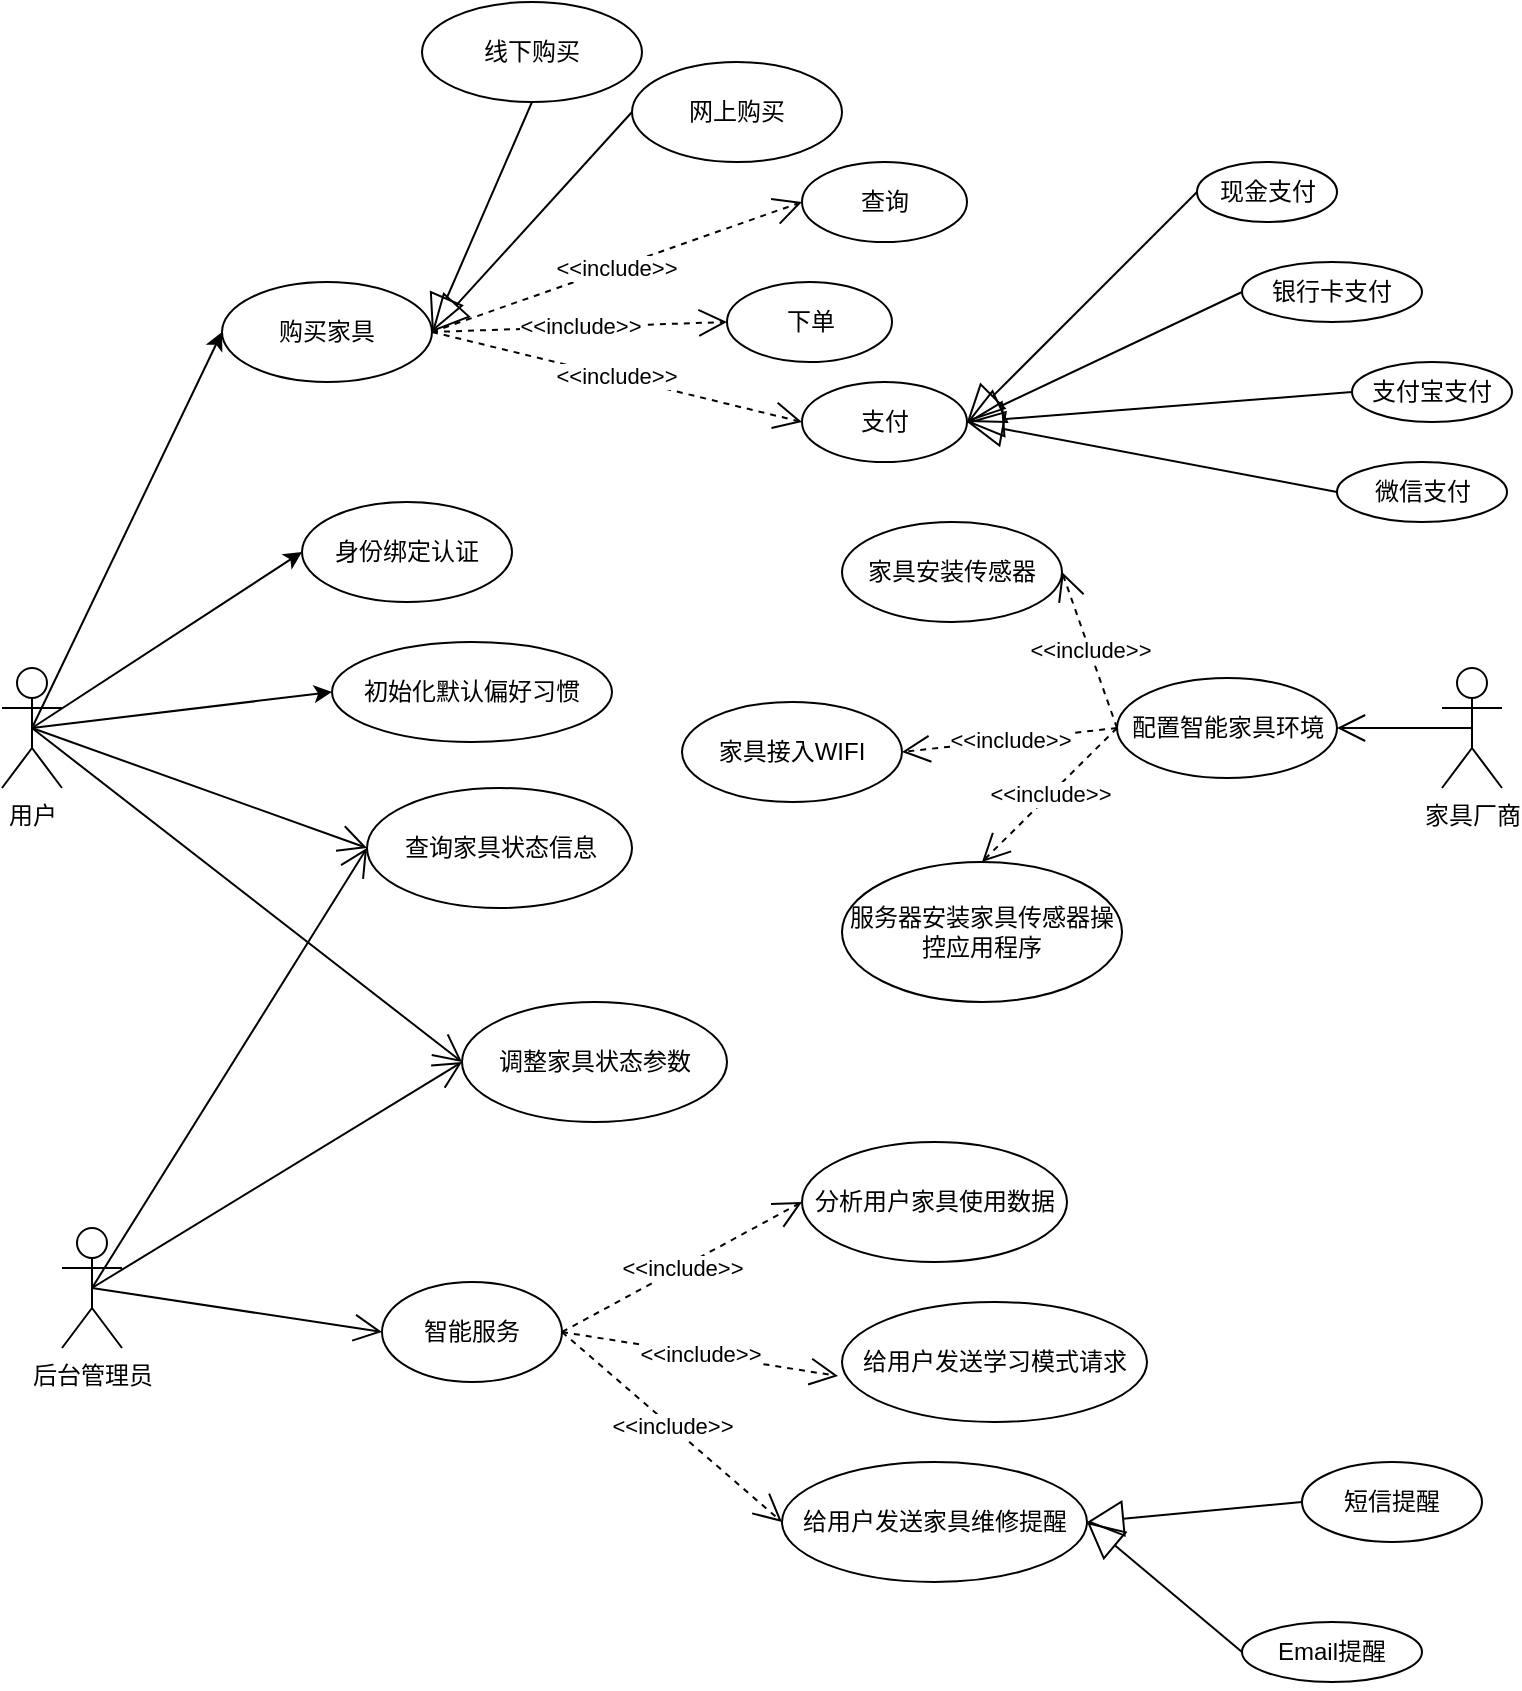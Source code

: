 <mxfile version="24.0.7" type="github">
  <diagram name="Page-1" id="0783ab3e-0a74-02c8-0abd-f7b4e66b4bec">
    <mxGraphModel dx="1293" dy="548" grid="1" gridSize="10" guides="1" tooltips="1" connect="1" arrows="1" fold="1" page="1" pageScale="1" pageWidth="850" pageHeight="1100" background="none" math="0" shadow="0">
      <root>
        <mxCell id="0" />
        <mxCell id="1" parent="0" />
        <mxCell id="xaB9GiJI3lMty1Uy9sra-12" value="用户" style="shape=umlActor;verticalLabelPosition=bottom;verticalAlign=top;html=1;outlineConnect=0;" parent="1" vertex="1">
          <mxGeometry x="50" y="363" width="30" height="60" as="geometry" />
        </mxCell>
        <mxCell id="xaB9GiJI3lMty1Uy9sra-19" value="" style="endArrow=classic;html=1;rounded=0;entryX=0;entryY=0.5;entryDx=0;entryDy=0;exitX=0.5;exitY=0.5;exitDx=0;exitDy=0;exitPerimeter=0;" parent="1" source="xaB9GiJI3lMty1Uy9sra-12" target="xaB9GiJI3lMty1Uy9sra-36" edge="1">
          <mxGeometry width="50" height="50" relative="1" as="geometry">
            <mxPoint x="300" y="423" as="sourcePoint" />
            <mxPoint x="240.0" y="343" as="targetPoint" />
          </mxGeometry>
        </mxCell>
        <mxCell id="xaB9GiJI3lMty1Uy9sra-25" value="" style="endArrow=classic;html=1;rounded=0;entryX=0;entryY=0.5;entryDx=0;entryDy=0;exitX=0.5;exitY=0.5;exitDx=0;exitDy=0;exitPerimeter=0;" parent="1" source="xaB9GiJI3lMty1Uy9sra-12" target="xaB9GiJI3lMty1Uy9sra-39" edge="1">
          <mxGeometry width="50" height="50" relative="1" as="geometry">
            <mxPoint x="100" y="393" as="sourcePoint" />
            <mxPoint x="410.0" y="343" as="targetPoint" />
          </mxGeometry>
        </mxCell>
        <mxCell id="xaB9GiJI3lMty1Uy9sra-32" value="" style="endArrow=classic;html=1;rounded=0;entryX=0;entryY=0.5;entryDx=0;entryDy=0;exitX=0.5;exitY=0.5;exitDx=0;exitDy=0;exitPerimeter=0;" parent="1" source="xaB9GiJI3lMty1Uy9sra-12" target="xaB9GiJI3lMty1Uy9sra-42" edge="1">
          <mxGeometry width="50" height="50" relative="1" as="geometry">
            <mxPoint x="100" y="393" as="sourcePoint" />
            <mxPoint x="595" y="343" as="targetPoint" />
          </mxGeometry>
        </mxCell>
        <mxCell id="xaB9GiJI3lMty1Uy9sra-36" value="购买家具" style="ellipse;whiteSpace=wrap;html=1;" parent="1" vertex="1">
          <mxGeometry x="160" y="170" width="105" height="50" as="geometry" />
        </mxCell>
        <mxCell id="xaB9GiJI3lMty1Uy9sra-39" value="身份绑定认证" style="ellipse;whiteSpace=wrap;html=1;" parent="1" vertex="1">
          <mxGeometry x="200" y="280" width="105" height="50" as="geometry" />
        </mxCell>
        <mxCell id="xaB9GiJI3lMty1Uy9sra-42" value="初始化默认偏好习惯" style="ellipse;whiteSpace=wrap;html=1;" parent="1" vertex="1">
          <mxGeometry x="215" y="350" width="140" height="50" as="geometry" />
        </mxCell>
        <mxCell id="xaB9GiJI3lMty1Uy9sra-44" value="查询家具状态信息" style="ellipse;whiteSpace=wrap;html=1;" parent="1" vertex="1">
          <mxGeometry x="232.5" y="423" width="132.5" height="60" as="geometry" />
        </mxCell>
        <mxCell id="xaB9GiJI3lMty1Uy9sra-45" value="调整家具状态参数" style="ellipse;whiteSpace=wrap;html=1;" parent="1" vertex="1">
          <mxGeometry x="280" y="530" width="132.5" height="60" as="geometry" />
        </mxCell>
        <mxCell id="xaB9GiJI3lMty1Uy9sra-53" value="" style="endArrow=open;endFill=1;endSize=12;html=1;rounded=0;entryX=0;entryY=0.5;entryDx=0;entryDy=0;exitX=0.5;exitY=0.5;exitDx=0;exitDy=0;exitPerimeter=0;" parent="1" source="xaB9GiJI3lMty1Uy9sra-12" target="xaB9GiJI3lMty1Uy9sra-45" edge="1">
          <mxGeometry width="160" relative="1" as="geometry">
            <mxPoint x="460" y="503" as="sourcePoint" />
            <mxPoint x="620" y="503" as="targetPoint" />
          </mxGeometry>
        </mxCell>
        <mxCell id="1TjIiwKGUceRQS6xYd8T-2" value="" style="endArrow=open;endFill=1;endSize=12;html=1;rounded=0;entryX=0;entryY=0.5;entryDx=0;entryDy=0;exitX=0.5;exitY=0.5;exitDx=0;exitDy=0;exitPerimeter=0;" parent="1" source="xaB9GiJI3lMty1Uy9sra-12" target="xaB9GiJI3lMty1Uy9sra-44" edge="1">
          <mxGeometry width="160" relative="1" as="geometry">
            <mxPoint x="410" y="493" as="sourcePoint" />
            <mxPoint x="570" y="493" as="targetPoint" />
          </mxGeometry>
        </mxCell>
        <mxCell id="1TjIiwKGUceRQS6xYd8T-3" value="后台管理员" style="shape=umlActor;verticalLabelPosition=bottom;verticalAlign=top;html=1;" parent="1" vertex="1">
          <mxGeometry x="80" y="643" width="30" height="60" as="geometry" />
        </mxCell>
        <mxCell id="1TjIiwKGUceRQS6xYd8T-5" value="" style="endArrow=open;endFill=1;endSize=12;html=1;rounded=0;exitX=0.5;exitY=0.5;exitDx=0;exitDy=0;exitPerimeter=0;entryX=0;entryY=0.5;entryDx=0;entryDy=0;" parent="1" source="1TjIiwKGUceRQS6xYd8T-3" target="xaB9GiJI3lMty1Uy9sra-44" edge="1">
          <mxGeometry width="160" relative="1" as="geometry">
            <mxPoint x="780" y="433" as="sourcePoint" />
            <mxPoint x="380" y="583" as="targetPoint" />
          </mxGeometry>
        </mxCell>
        <mxCell id="1TjIiwKGUceRQS6xYd8T-6" value="" style="endArrow=open;endFill=1;endSize=12;html=1;rounded=0;exitX=0.5;exitY=0.5;exitDx=0;exitDy=0;exitPerimeter=0;entryX=0;entryY=0.5;entryDx=0;entryDy=0;" parent="1" source="1TjIiwKGUceRQS6xYd8T-3" target="xaB9GiJI3lMty1Uy9sra-45" edge="1">
          <mxGeometry width="160" relative="1" as="geometry">
            <mxPoint x="410" y="493" as="sourcePoint" />
            <mxPoint x="350" y="843" as="targetPoint" />
          </mxGeometry>
        </mxCell>
        <mxCell id="1TjIiwKGUceRQS6xYd8T-8" value="分析用户家具使用数据" style="ellipse;whiteSpace=wrap;html=1;" parent="1" vertex="1">
          <mxGeometry x="450" y="600" width="132.5" height="60" as="geometry" />
        </mxCell>
        <mxCell id="1TjIiwKGUceRQS6xYd8T-10" value="给用户发送学习模式请求" style="ellipse;whiteSpace=wrap;html=1;" parent="1" vertex="1">
          <mxGeometry x="470" y="680" width="152.5" height="60" as="geometry" />
        </mxCell>
        <mxCell id="1TjIiwKGUceRQS6xYd8T-12" value="给用户发送家具维修提醒" style="ellipse;whiteSpace=wrap;html=1;" parent="1" vertex="1">
          <mxGeometry x="440" y="760" width="152.5" height="60" as="geometry" />
        </mxCell>
        <mxCell id="1TjIiwKGUceRQS6xYd8T-13" value="" style="endArrow=open;endFill=1;endSize=12;html=1;rounded=0;exitX=0.5;exitY=0.5;exitDx=0;exitDy=0;exitPerimeter=0;entryX=0;entryY=0.5;entryDx=0;entryDy=0;" parent="1" source="1TjIiwKGUceRQS6xYd8T-3" target="6dMmDqlbMwz-XFutYdFi-7" edge="1">
          <mxGeometry width="160" relative="1" as="geometry">
            <mxPoint x="95" y="680" as="sourcePoint" />
            <mxPoint x="230" y="690" as="targetPoint" />
          </mxGeometry>
        </mxCell>
        <mxCell id="1TjIiwKGUceRQS6xYd8T-14" value="家具安装传感器" style="ellipse;whiteSpace=wrap;html=1;" parent="1" vertex="1">
          <mxGeometry x="470" y="290" width="110" height="50" as="geometry" />
        </mxCell>
        <mxCell id="1TjIiwKGUceRQS6xYd8T-15" value="家具接入WIFI" style="ellipse;whiteSpace=wrap;html=1;" parent="1" vertex="1">
          <mxGeometry x="390" y="380" width="110" height="50" as="geometry" />
        </mxCell>
        <mxCell id="1TjIiwKGUceRQS6xYd8T-16" value="服务器安装家具传感器操控应用程序" style="ellipse;whiteSpace=wrap;html=1;" parent="1" vertex="1">
          <mxGeometry x="470" y="460" width="140" height="70" as="geometry" />
        </mxCell>
        <mxCell id="6dMmDqlbMwz-XFutYdFi-1" value="家具厂商" style="shape=umlActor;verticalLabelPosition=bottom;verticalAlign=top;html=1;outlineConnect=0;" parent="1" vertex="1">
          <mxGeometry x="770" y="363" width="30" height="60" as="geometry" />
        </mxCell>
        <mxCell id="6dMmDqlbMwz-XFutYdFi-7" value="智能服务" style="ellipse;whiteSpace=wrap;html=1;" parent="1" vertex="1">
          <mxGeometry x="240" y="670" width="90" height="50" as="geometry" />
        </mxCell>
        <mxCell id="6dMmDqlbMwz-XFutYdFi-8" value="&amp;lt;&amp;lt;include&amp;gt;&amp;gt;" style="endArrow=open;endSize=12;dashed=1;html=1;rounded=0;entryX=0;entryY=0.5;entryDx=0;entryDy=0;exitX=1;exitY=0.5;exitDx=0;exitDy=0;" parent="1" source="6dMmDqlbMwz-XFutYdFi-7" target="1TjIiwKGUceRQS6xYd8T-8" edge="1">
          <mxGeometry width="160" relative="1" as="geometry">
            <mxPoint x="300" y="670" as="sourcePoint" />
            <mxPoint x="460" y="670" as="targetPoint" />
          </mxGeometry>
        </mxCell>
        <mxCell id="6dMmDqlbMwz-XFutYdFi-9" value="&amp;lt;&amp;lt;include&amp;gt;&amp;gt;" style="endArrow=open;endSize=12;dashed=1;html=1;rounded=0;entryX=-0.013;entryY=0.617;entryDx=0;entryDy=0;exitX=1;exitY=0.5;exitDx=0;exitDy=0;entryPerimeter=0;" parent="1" source="6dMmDqlbMwz-XFutYdFi-7" target="1TjIiwKGUceRQS6xYd8T-10" edge="1">
          <mxGeometry width="160" relative="1" as="geometry">
            <mxPoint x="340" y="705" as="sourcePoint" />
            <mxPoint x="460" y="640" as="targetPoint" />
          </mxGeometry>
        </mxCell>
        <mxCell id="6dMmDqlbMwz-XFutYdFi-10" value="&amp;lt;&amp;lt;include&amp;gt;&amp;gt;" style="endArrow=open;endSize=12;dashed=1;html=1;rounded=0;entryX=0;entryY=0.5;entryDx=0;entryDy=0;exitX=1;exitY=0.5;exitDx=0;exitDy=0;" parent="1" source="6dMmDqlbMwz-XFutYdFi-7" target="1TjIiwKGUceRQS6xYd8T-12" edge="1">
          <mxGeometry width="160" relative="1" as="geometry">
            <mxPoint x="350" y="715" as="sourcePoint" />
            <mxPoint x="470" y="650" as="targetPoint" />
          </mxGeometry>
        </mxCell>
        <mxCell id="FuMl8y01YPLEfVEJhNgy-2" value="线下购买" style="ellipse;whiteSpace=wrap;html=1;" vertex="1" parent="1">
          <mxGeometry x="260" y="30" width="110" height="50" as="geometry" />
        </mxCell>
        <mxCell id="FuMl8y01YPLEfVEJhNgy-5" value="" style="endArrow=block;endSize=16;endFill=0;html=1;rounded=0;entryX=1;entryY=0.5;entryDx=0;entryDy=0;exitX=0.5;exitY=1;exitDx=0;exitDy=0;" edge="1" parent="1" source="FuMl8y01YPLEfVEJhNgy-2" target="xaB9GiJI3lMty1Uy9sra-36">
          <mxGeometry width="160" relative="1" as="geometry">
            <mxPoint x="510" y="110" as="sourcePoint" />
            <mxPoint x="530" y="120" as="targetPoint" />
          </mxGeometry>
        </mxCell>
        <mxCell id="FuMl8y01YPLEfVEJhNgy-6" value="" style="endArrow=block;endSize=16;endFill=0;html=1;rounded=0;entryX=1;entryY=0.5;entryDx=0;entryDy=0;exitX=0;exitY=0.5;exitDx=0;exitDy=0;" edge="1" parent="1" source="FuMl8y01YPLEfVEJhNgy-7" target="xaB9GiJI3lMty1Uy9sra-36">
          <mxGeometry x="0.005" width="160" relative="1" as="geometry">
            <mxPoint x="520" y="170" as="sourcePoint" />
            <mxPoint x="360" y="160" as="targetPoint" />
            <mxPoint as="offset" />
          </mxGeometry>
        </mxCell>
        <mxCell id="FuMl8y01YPLEfVEJhNgy-7" value="网上购买" style="ellipse;whiteSpace=wrap;html=1;" vertex="1" parent="1">
          <mxGeometry x="365" y="60" width="105" height="50" as="geometry" />
        </mxCell>
        <mxCell id="FuMl8y01YPLEfVEJhNgy-8" value="支付" style="ellipse;whiteSpace=wrap;html=1;" vertex="1" parent="1">
          <mxGeometry x="450" y="220" width="82.5" height="40" as="geometry" />
        </mxCell>
        <mxCell id="FuMl8y01YPLEfVEJhNgy-10" value="&amp;lt;&amp;lt;include&amp;gt;&amp;gt;" style="endArrow=open;endSize=12;dashed=1;html=1;rounded=0;exitX=1;exitY=0.5;exitDx=0;exitDy=0;entryX=0;entryY=0.5;entryDx=0;entryDy=0;" edge="1" parent="1" source="xaB9GiJI3lMty1Uy9sra-36" target="FuMl8y01YPLEfVEJhNgy-11">
          <mxGeometry width="160" relative="1" as="geometry">
            <mxPoint x="270" y="200" as="sourcePoint" />
            <mxPoint x="490" y="160" as="targetPoint" />
          </mxGeometry>
        </mxCell>
        <mxCell id="FuMl8y01YPLEfVEJhNgy-11" value="查询" style="ellipse;whiteSpace=wrap;html=1;" vertex="1" parent="1">
          <mxGeometry x="450" y="110" width="82.5" height="40" as="geometry" />
        </mxCell>
        <mxCell id="FuMl8y01YPLEfVEJhNgy-12" value="下单" style="ellipse;whiteSpace=wrap;html=1;" vertex="1" parent="1">
          <mxGeometry x="412.5" y="170" width="82.5" height="40" as="geometry" />
        </mxCell>
        <mxCell id="FuMl8y01YPLEfVEJhNgy-13" value="&amp;lt;&amp;lt;include&amp;gt;&amp;gt;" style="endArrow=open;endSize=12;dashed=1;html=1;rounded=0;entryX=0;entryY=0.5;entryDx=0;entryDy=0;exitX=1;exitY=0.5;exitDx=0;exitDy=0;" edge="1" parent="1" source="xaB9GiJI3lMty1Uy9sra-36" target="FuMl8y01YPLEfVEJhNgy-12">
          <mxGeometry width="160" relative="1" as="geometry">
            <mxPoint x="260" y="190" as="sourcePoint" />
            <mxPoint x="515" y="160" as="targetPoint" />
          </mxGeometry>
        </mxCell>
        <mxCell id="FuMl8y01YPLEfVEJhNgy-14" value="&amp;lt;&amp;lt;include&amp;gt;&amp;gt;" style="endArrow=open;endSize=12;dashed=1;html=1;rounded=0;entryX=0;entryY=0.5;entryDx=0;entryDy=0;exitX=1;exitY=0.5;exitDx=0;exitDy=0;" edge="1" parent="1" source="xaB9GiJI3lMty1Uy9sra-36" target="FuMl8y01YPLEfVEJhNgy-8">
          <mxGeometry width="160" relative="1" as="geometry">
            <mxPoint x="270" y="200" as="sourcePoint" />
            <mxPoint x="525" y="170" as="targetPoint" />
          </mxGeometry>
        </mxCell>
        <mxCell id="FuMl8y01YPLEfVEJhNgy-15" value="现金支付" style="ellipse;whiteSpace=wrap;html=1;" vertex="1" parent="1">
          <mxGeometry x="647.5" y="110" width="70" height="30" as="geometry" />
        </mxCell>
        <mxCell id="FuMl8y01YPLEfVEJhNgy-18" value="银行卡支付" style="ellipse;whiteSpace=wrap;html=1;" vertex="1" parent="1">
          <mxGeometry x="670" y="160" width="90" height="30" as="geometry" />
        </mxCell>
        <mxCell id="FuMl8y01YPLEfVEJhNgy-19" value="支付宝支付" style="ellipse;whiteSpace=wrap;html=1;" vertex="1" parent="1">
          <mxGeometry x="725" y="210" width="80" height="30" as="geometry" />
        </mxCell>
        <mxCell id="FuMl8y01YPLEfVEJhNgy-20" value="微信支付" style="ellipse;whiteSpace=wrap;html=1;" vertex="1" parent="1">
          <mxGeometry x="717.5" y="260" width="85" height="30" as="geometry" />
        </mxCell>
        <mxCell id="FuMl8y01YPLEfVEJhNgy-21" value="" style="endArrow=block;endSize=16;endFill=0;html=1;rounded=0;entryX=1;entryY=0.5;entryDx=0;entryDy=0;exitX=0;exitY=0.5;exitDx=0;exitDy=0;" edge="1" parent="1" source="FuMl8y01YPLEfVEJhNgy-15" target="FuMl8y01YPLEfVEJhNgy-8">
          <mxGeometry x="0.005" width="160" relative="1" as="geometry">
            <mxPoint x="380" y="95" as="sourcePoint" />
            <mxPoint x="275" y="205" as="targetPoint" />
            <mxPoint as="offset" />
          </mxGeometry>
        </mxCell>
        <mxCell id="FuMl8y01YPLEfVEJhNgy-22" value="" style="endArrow=block;endSize=16;endFill=0;html=1;rounded=0;entryX=1;entryY=0.5;entryDx=0;entryDy=0;exitX=0;exitY=0.5;exitDx=0;exitDy=0;" edge="1" parent="1" source="FuMl8y01YPLEfVEJhNgy-18" target="FuMl8y01YPLEfVEJhNgy-8">
          <mxGeometry x="0.005" width="160" relative="1" as="geometry">
            <mxPoint x="390" y="105" as="sourcePoint" />
            <mxPoint x="285" y="215" as="targetPoint" />
            <mxPoint as="offset" />
          </mxGeometry>
        </mxCell>
        <mxCell id="FuMl8y01YPLEfVEJhNgy-23" value="" style="endArrow=block;endSize=16;endFill=0;html=1;rounded=0;entryX=1;entryY=0.5;entryDx=0;entryDy=0;exitX=0;exitY=0.5;exitDx=0;exitDy=0;" edge="1" parent="1" source="FuMl8y01YPLEfVEJhNgy-19" target="FuMl8y01YPLEfVEJhNgy-8">
          <mxGeometry x="0.005" width="160" relative="1" as="geometry">
            <mxPoint x="400" y="115" as="sourcePoint" />
            <mxPoint x="295" y="225" as="targetPoint" />
            <mxPoint as="offset" />
          </mxGeometry>
        </mxCell>
        <mxCell id="FuMl8y01YPLEfVEJhNgy-24" value="" style="endArrow=block;endSize=16;endFill=0;html=1;rounded=0;exitX=0;exitY=0.5;exitDx=0;exitDy=0;entryX=1;entryY=0.5;entryDx=0;entryDy=0;" edge="1" parent="1" source="FuMl8y01YPLEfVEJhNgy-20" target="FuMl8y01YPLEfVEJhNgy-8">
          <mxGeometry x="0.005" width="160" relative="1" as="geometry">
            <mxPoint x="410" y="125" as="sourcePoint" />
            <mxPoint x="540" y="240" as="targetPoint" />
            <mxPoint as="offset" />
          </mxGeometry>
        </mxCell>
        <mxCell id="FuMl8y01YPLEfVEJhNgy-25" value="" style="endArrow=block;endSize=16;endFill=0;html=1;rounded=0;entryX=1;entryY=0.5;entryDx=0;entryDy=0;exitX=0;exitY=0.5;exitDx=0;exitDy=0;" edge="1" parent="1" source="FuMl8y01YPLEfVEJhNgy-26" target="1TjIiwKGUceRQS6xYd8T-12">
          <mxGeometry x="0.005" width="160" relative="1" as="geometry">
            <mxPoint x="680" y="760" as="sourcePoint" />
            <mxPoint x="610" y="775" as="targetPoint" />
            <mxPoint as="offset" />
          </mxGeometry>
        </mxCell>
        <mxCell id="FuMl8y01YPLEfVEJhNgy-26" value="短信提醒" style="ellipse;whiteSpace=wrap;html=1;" vertex="1" parent="1">
          <mxGeometry x="700" y="760" width="90" height="40" as="geometry" />
        </mxCell>
        <mxCell id="FuMl8y01YPLEfVEJhNgy-27" value="Email提醒" style="ellipse;whiteSpace=wrap;html=1;" vertex="1" parent="1">
          <mxGeometry x="670" y="840" width="90" height="30" as="geometry" />
        </mxCell>
        <mxCell id="FuMl8y01YPLEfVEJhNgy-28" value="" style="endArrow=block;endSize=16;endFill=0;html=1;rounded=0;entryX=1;entryY=0.5;entryDx=0;entryDy=0;exitX=0;exitY=0.5;exitDx=0;exitDy=0;" edge="1" parent="1" source="FuMl8y01YPLEfVEJhNgy-27" target="1TjIiwKGUceRQS6xYd8T-12">
          <mxGeometry x="0.005" width="160" relative="1" as="geometry">
            <mxPoint x="703" y="765" as="sourcePoint" />
            <mxPoint x="603" y="800" as="targetPoint" />
            <mxPoint as="offset" />
          </mxGeometry>
        </mxCell>
        <mxCell id="FuMl8y01YPLEfVEJhNgy-30" value="配置智能家具环境" style="ellipse;whiteSpace=wrap;html=1;" vertex="1" parent="1">
          <mxGeometry x="607.5" y="368" width="110" height="50" as="geometry" />
        </mxCell>
        <mxCell id="FuMl8y01YPLEfVEJhNgy-31" value="" style="endArrow=open;endFill=1;endSize=12;html=1;rounded=0;exitX=0.5;exitY=0.5;exitDx=0;exitDy=0;exitPerimeter=0;entryX=1;entryY=0.5;entryDx=0;entryDy=0;" edge="1" parent="1" source="6dMmDqlbMwz-XFutYdFi-1" target="FuMl8y01YPLEfVEJhNgy-30">
          <mxGeometry width="160" relative="1" as="geometry">
            <mxPoint x="340" y="410" as="sourcePoint" />
            <mxPoint x="500" y="410" as="targetPoint" />
          </mxGeometry>
        </mxCell>
        <mxCell id="FuMl8y01YPLEfVEJhNgy-34" value="&amp;lt;&amp;lt;include&amp;gt;&amp;gt;" style="endArrow=open;endSize=12;dashed=1;html=1;rounded=0;entryX=1;entryY=0.5;entryDx=0;entryDy=0;exitX=0;exitY=0.5;exitDx=0;exitDy=0;" edge="1" parent="1" source="FuMl8y01YPLEfVEJhNgy-30" target="1TjIiwKGUceRQS6xYd8T-14">
          <mxGeometry width="160" relative="1" as="geometry">
            <mxPoint x="275" y="205" as="sourcePoint" />
            <mxPoint x="460" y="250" as="targetPoint" />
          </mxGeometry>
        </mxCell>
        <mxCell id="FuMl8y01YPLEfVEJhNgy-35" value="&amp;lt;&amp;lt;include&amp;gt;&amp;gt;" style="endArrow=open;endSize=12;dashed=1;html=1;rounded=0;entryX=1;entryY=0.5;entryDx=0;entryDy=0;exitX=0;exitY=0.5;exitDx=0;exitDy=0;" edge="1" parent="1" source="FuMl8y01YPLEfVEJhNgy-30" target="1TjIiwKGUceRQS6xYd8T-15">
          <mxGeometry width="160" relative="1" as="geometry">
            <mxPoint x="618" y="403" as="sourcePoint" />
            <mxPoint x="590" y="325" as="targetPoint" />
          </mxGeometry>
        </mxCell>
        <mxCell id="FuMl8y01YPLEfVEJhNgy-36" value="&amp;lt;&amp;lt;include&amp;gt;&amp;gt;" style="endArrow=open;endSize=12;dashed=1;html=1;rounded=0;entryX=0.5;entryY=0;entryDx=0;entryDy=0;exitX=0;exitY=0.5;exitDx=0;exitDy=0;" edge="1" parent="1" source="FuMl8y01YPLEfVEJhNgy-30" target="1TjIiwKGUceRQS6xYd8T-16">
          <mxGeometry width="160" relative="1" as="geometry">
            <mxPoint x="628" y="413" as="sourcePoint" />
            <mxPoint x="600" y="335" as="targetPoint" />
          </mxGeometry>
        </mxCell>
      </root>
    </mxGraphModel>
  </diagram>
</mxfile>
